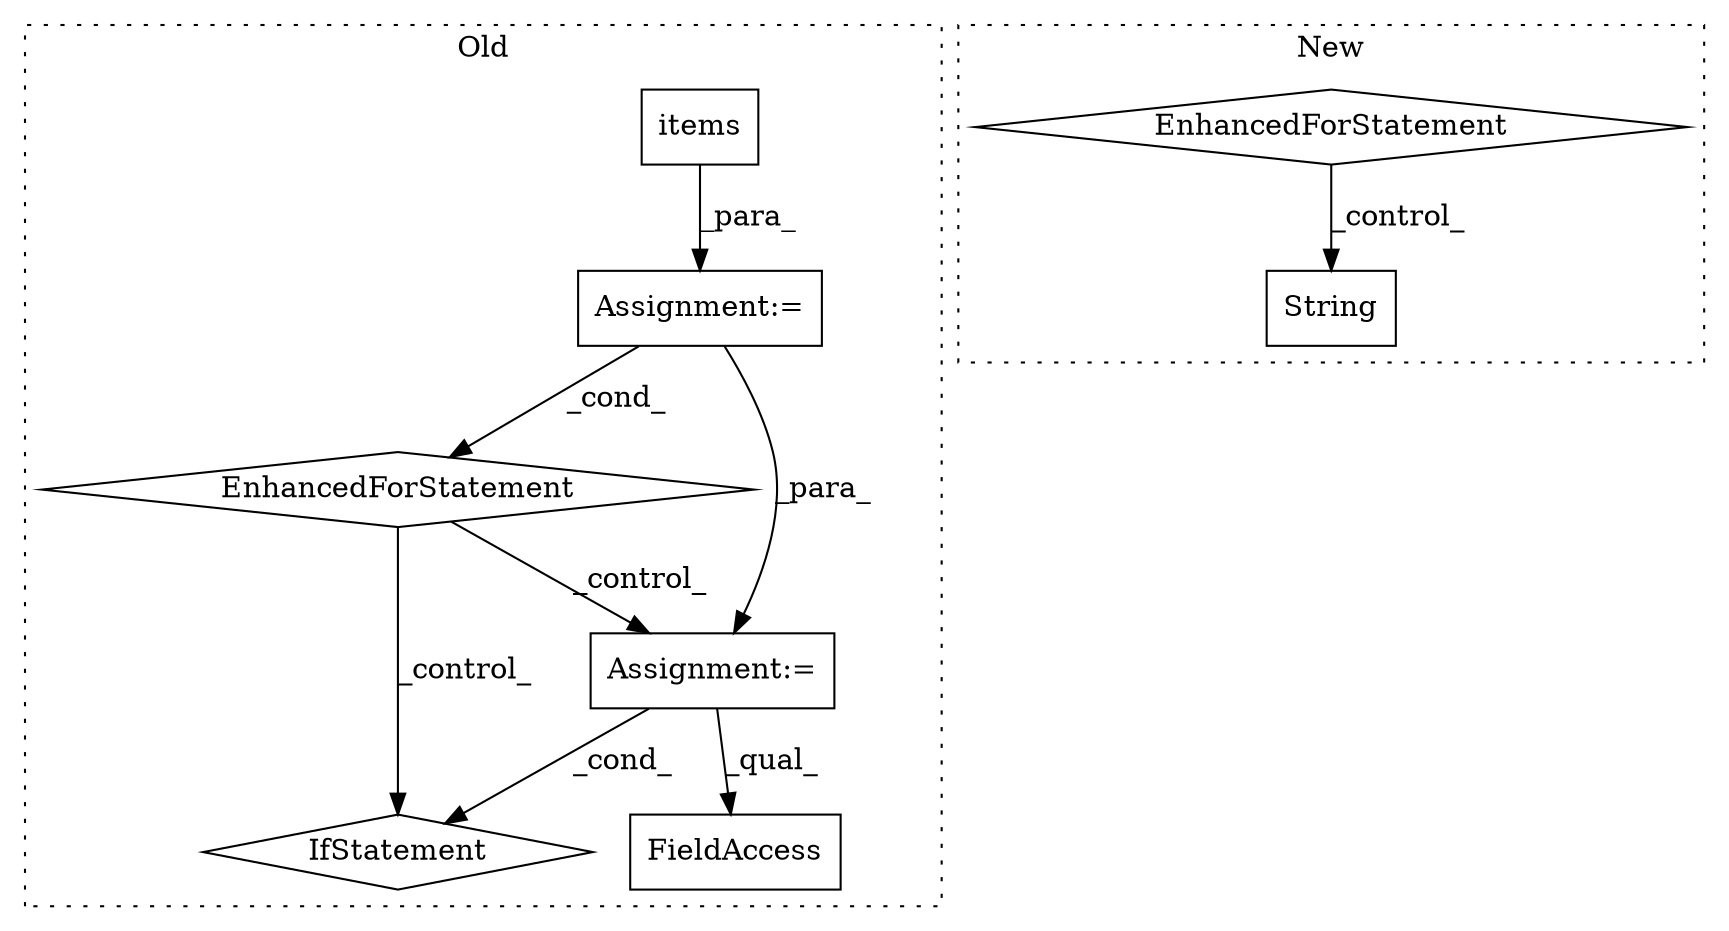 digraph G {
subgraph cluster0 {
1 [label="items" a="32" s="8961" l="7" shape="box"];
3 [label="Assignment:=" a="7" s="8865,8968" l="70,2" shape="box"];
4 [label="EnhancedForStatement" a="70" s="8865,8968" l="70,2" shape="diamond"];
6 [label="Assignment:=" a="7" s="8978,9051" l="57,2" shape="box"];
7 [label="FieldAccess" a="22" s="9075" l="13" shape="box"];
8 [label="IfStatement" a="25" s="9063,9105" l="12,2" shape="diamond"];
label = "Old";
style="dotted";
}
subgraph cluster1 {
2 [label="String" a="32" s="7925,7943" l="7,1" shape="box"];
5 [label="EnhancedForStatement" a="70" s="7700,7815" l="53,2" shape="diamond"];
label = "New";
style="dotted";
}
1 -> 3 [label="_para_"];
3 -> 6 [label="_para_"];
3 -> 4 [label="_cond_"];
4 -> 6 [label="_control_"];
4 -> 8 [label="_control_"];
5 -> 2 [label="_control_"];
6 -> 7 [label="_qual_"];
6 -> 8 [label="_cond_"];
}